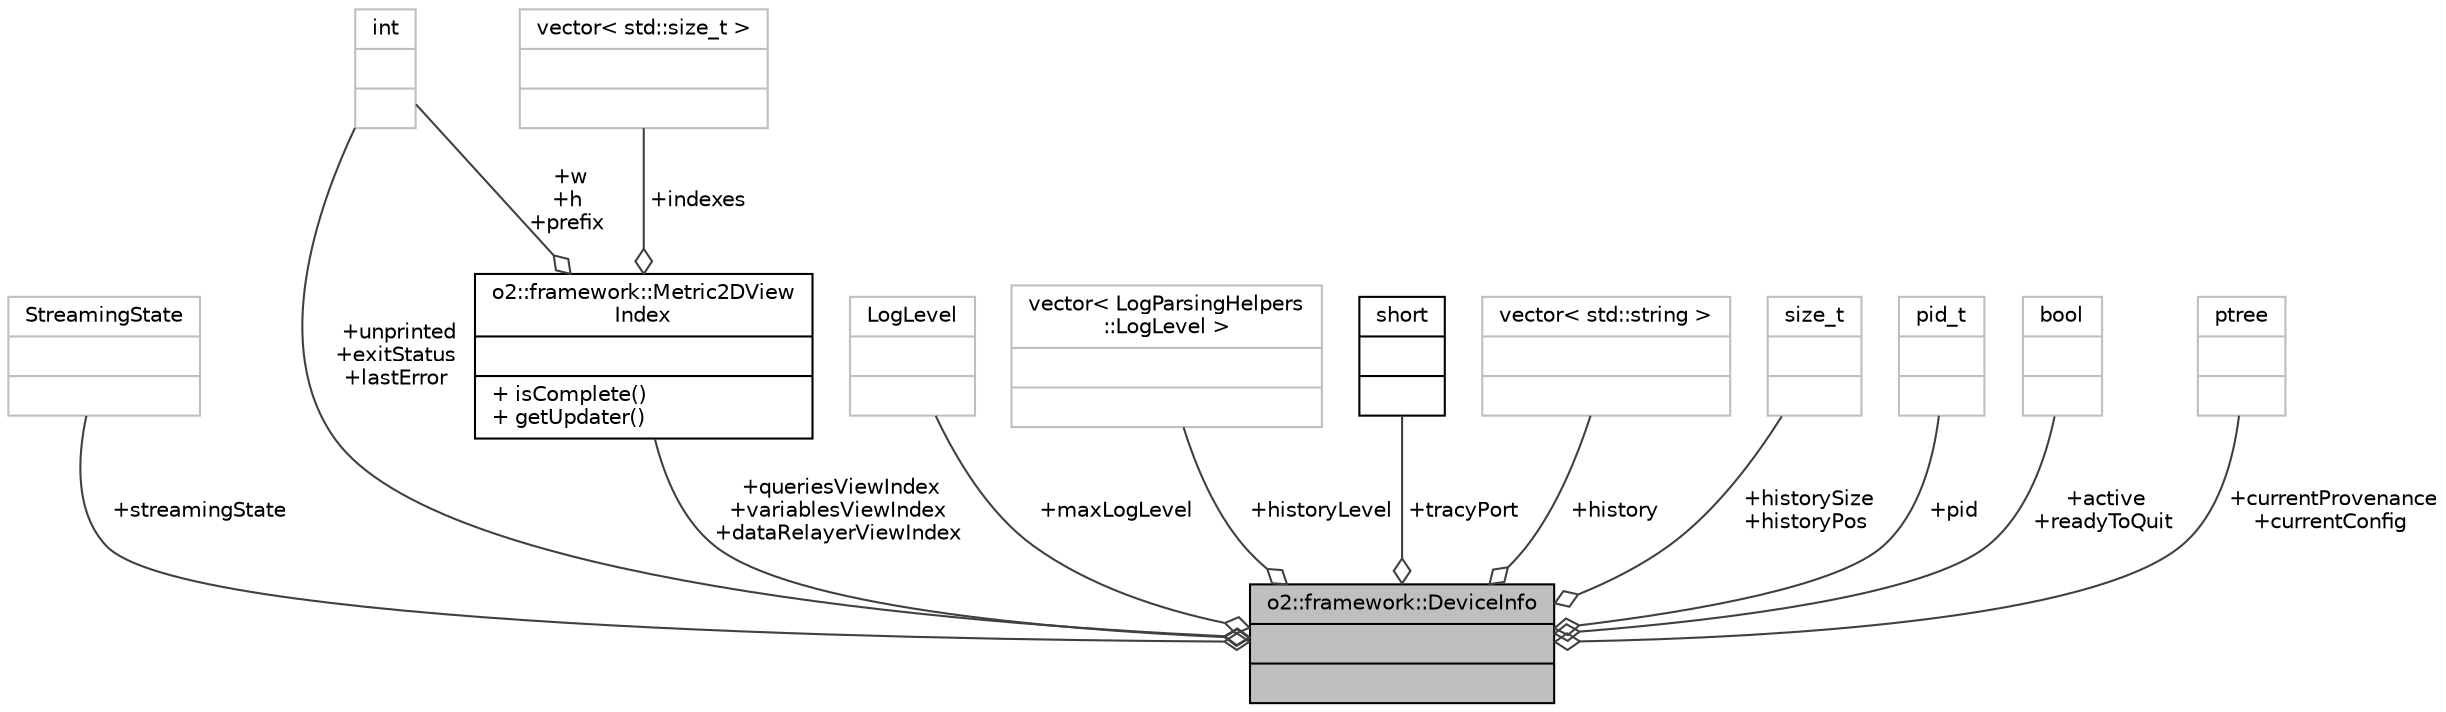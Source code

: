 digraph "o2::framework::DeviceInfo"
{
 // INTERACTIVE_SVG=YES
  bgcolor="transparent";
  edge [fontname="Helvetica",fontsize="10",labelfontname="Helvetica",labelfontsize="10"];
  node [fontname="Helvetica",fontsize="10",shape=record];
  Node1 [label="{o2::framework::DeviceInfo\n||}",height=0.2,width=0.4,color="black", fillcolor="grey75", style="filled", fontcolor="black"];
  Node2 -> Node1 [color="grey25",fontsize="10",style="solid",label=" +streamingState" ,arrowhead="odiamond",fontname="Helvetica"];
  Node2 [label="{StreamingState\n||}",height=0.2,width=0.4,color="grey75"];
  Node3 -> Node1 [color="grey25",fontsize="10",style="solid",label=" +queriesViewIndex\n+variablesViewIndex\n+dataRelayerViewIndex" ,arrowhead="odiamond",fontname="Helvetica"];
  Node3 [label="{o2::framework::Metric2DView\lIndex\n||+ isComplete()\l+ getUpdater()\l}",height=0.2,width=0.4,color="black",URL="$d6/d43/structo2_1_1framework_1_1Metric2DViewIndex.html"];
  Node4 -> Node3 [color="grey25",fontsize="10",style="solid",label=" +w\n+h\n+prefix" ,arrowhead="odiamond",fontname="Helvetica"];
  Node4 [label="{int\n||}",height=0.2,width=0.4,color="grey75"];
  Node5 -> Node3 [color="grey25",fontsize="10",style="solid",label=" +indexes" ,arrowhead="odiamond",fontname="Helvetica"];
  Node5 [label="{vector\< std::size_t \>\n||}",height=0.2,width=0.4,color="grey75"];
  Node6 -> Node1 [color="grey25",fontsize="10",style="solid",label=" +maxLogLevel" ,arrowhead="odiamond",fontname="Helvetica"];
  Node6 [label="{LogLevel\n||}",height=0.2,width=0.4,color="grey75"];
  Node7 -> Node1 [color="grey25",fontsize="10",style="solid",label=" +historyLevel" ,arrowhead="odiamond",fontname="Helvetica"];
  Node7 [label="{vector\< LogParsingHelpers\l::LogLevel \>\n||}",height=0.2,width=0.4,color="grey75"];
  Node8 -> Node1 [color="grey25",fontsize="10",style="solid",label=" +tracyPort" ,arrowhead="odiamond",fontname="Helvetica"];
  Node8 [label="{short\n||}",height=0.2,width=0.4,color="black",URL="$dc/d10/classshort.html"];
  Node9 -> Node1 [color="grey25",fontsize="10",style="solid",label=" +history" ,arrowhead="odiamond",fontname="Helvetica"];
  Node9 [label="{vector\< std::string \>\n||}",height=0.2,width=0.4,color="grey75"];
  Node10 -> Node1 [color="grey25",fontsize="10",style="solid",label=" +historySize\n+historyPos" ,arrowhead="odiamond",fontname="Helvetica"];
  Node10 [label="{size_t\n||}",height=0.2,width=0.4,color="grey75"];
  Node4 -> Node1 [color="grey25",fontsize="10",style="solid",label=" +unprinted\n+exitStatus\n+lastError" ,arrowhead="odiamond",fontname="Helvetica"];
  Node11 -> Node1 [color="grey25",fontsize="10",style="solid",label=" +pid" ,arrowhead="odiamond",fontname="Helvetica"];
  Node11 [label="{pid_t\n||}",height=0.2,width=0.4,color="grey75"];
  Node12 -> Node1 [color="grey25",fontsize="10",style="solid",label=" +active\n+readyToQuit" ,arrowhead="odiamond",fontname="Helvetica"];
  Node12 [label="{bool\n||}",height=0.2,width=0.4,color="grey75"];
  Node13 -> Node1 [color="grey25",fontsize="10",style="solid",label=" +currentProvenance\n+currentConfig" ,arrowhead="odiamond",fontname="Helvetica"];
  Node13 [label="{ptree\n||}",height=0.2,width=0.4,color="grey75"];
}
